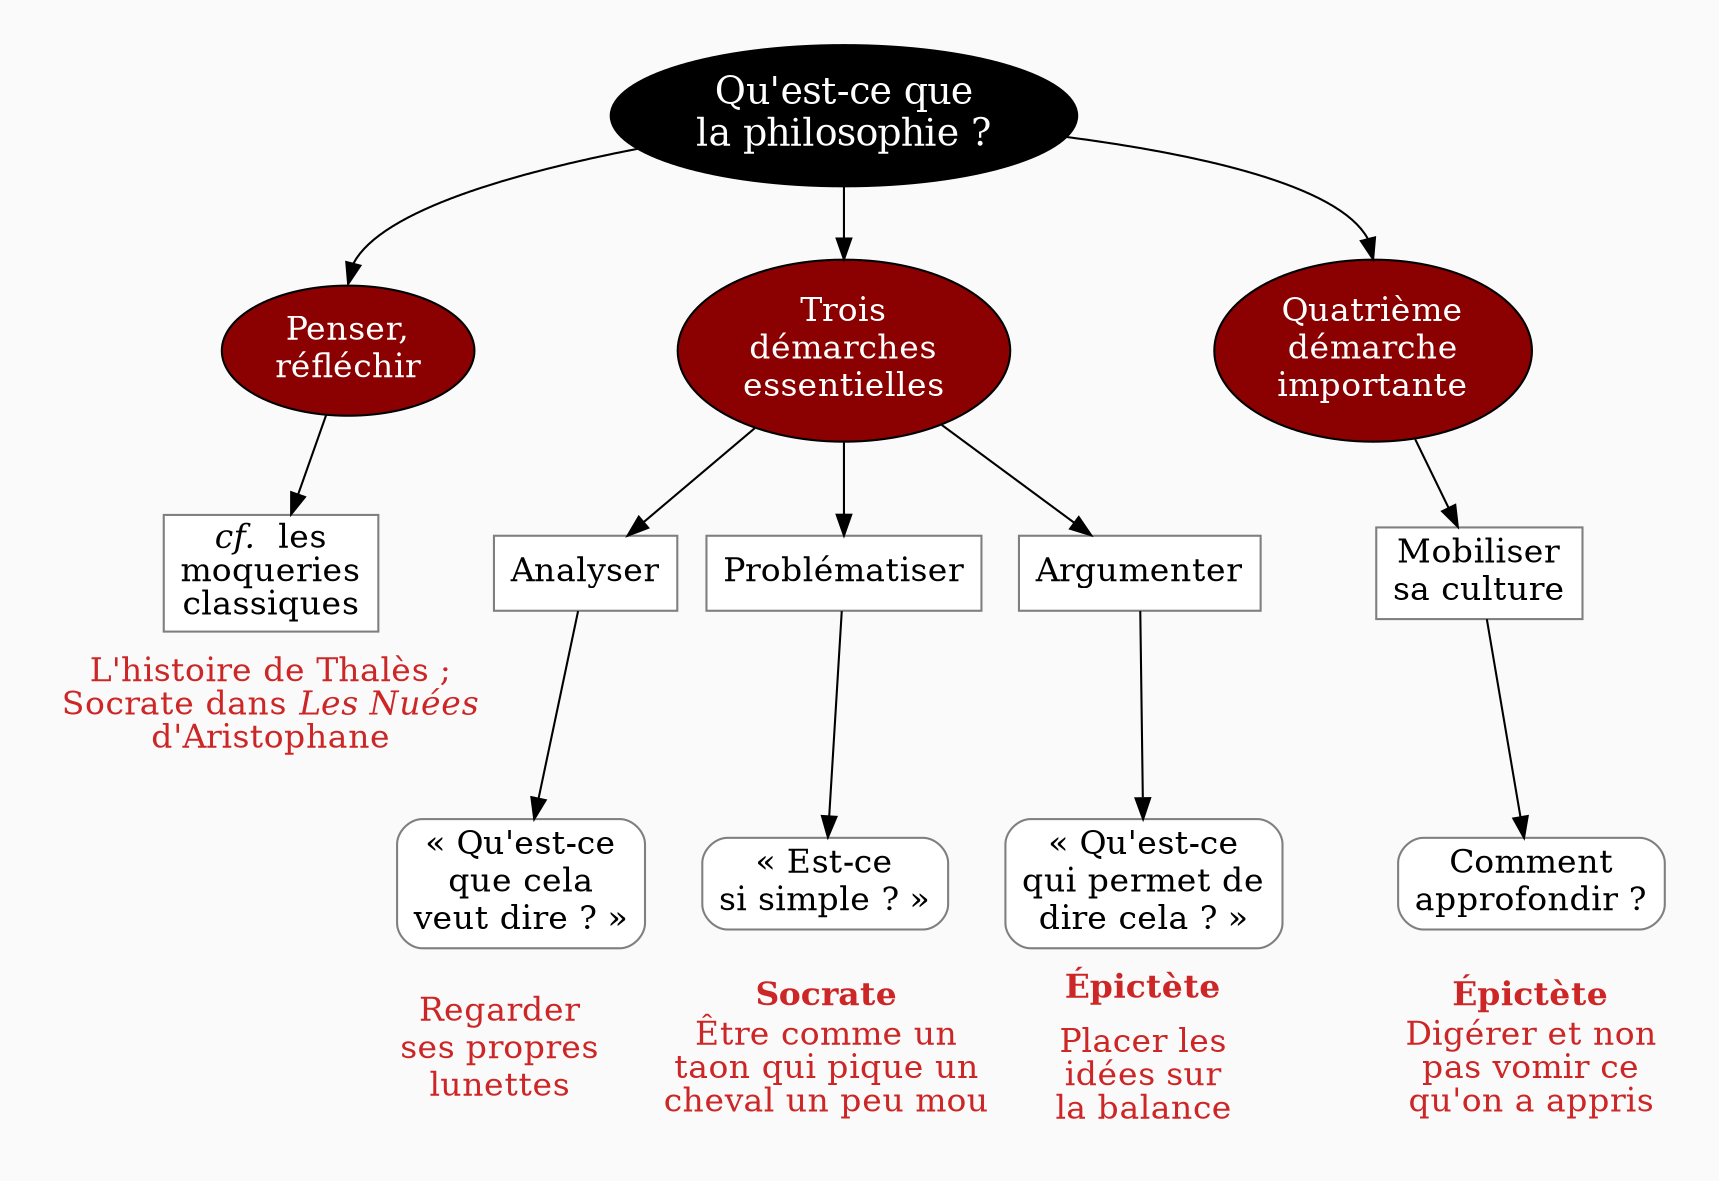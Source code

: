 digraph G {
//rankdir=LR
splines=true
//splines=curved
bgcolor=grey98
pad=0.3
style=filled
edge[minlen=4]
ranksep=0.1
nodesep=0.2 // valeur à changer ?

// NIVEAU 1
node[style=filled; fillcolor=12 ; fontcolor=white ; fontsize=18]
// a1[label=""]
a1[label="Qu'est-ce que
la philosophie ?"]



// NIVEAU 2
node[style=filled;fillcolor=red4;fontcolor=white; fontsize=16]
// b1[label=""]
a1->{
b1[label="Penser,
réfléchir"]
b2[label="Trois
démarches
essentielles"]    
b3[label="Quatrième
démarche
importante"]
}[headport=n]

{rank=same;b1->b2->b3[style=invis, minlen=7]}

// NIVEAU 3 (sans intermédiaire)
node [shape=box; style=filled;fillcolor=white;fontcolor=black;color=grey50]
// c1[label=""]
b1->c1
c1[label=<<i>cf.</i>  les<br/>
moqueries<br/>
classiques>]

b2->{c2,c3,c4}
c2[label="Analyser"]
c3[label="Problématiser"]
c4[label="Argumenter"]

b3->c5
c5[label="Mobiliser
sa culture"]

{rank=same;c1->c2[style=invis]}
{rank=same;c4->c5[style=invis]}

// INTERMEDIAIRE AVANT NIVEAU 3
node[style=filled;fillcolor=grey78;shape=oval]
// [arrowhead=none]
// bc1[label=""]

// NIVEAU 3 (avec intermédiaire)
node[style="filled";fillcolor=white;shape=box;color=grey50]
// c1[label=""]

// NIVEAU 4
node[style="filled, rounded";fillcolor=white;shape=box;color=grey50]
// d1[label=""]
c2->d1
d1[label="« Qu'est-ce
que cela
veut dire ? »"]
c3->d2
d2[label="« Est-ce
si simple ? »"]
c4->d3
d3[label="« Qu'est-ce
qui permet de
dire cela ? »"]

c5->d4
d4[label="Comment
approfondir ?"]


{rank=same;d1->d2->d3[style=invis,minlen=2]}
{rank=same;d3->d4[style=invis]}

// ETIQUETTES EN ROUGE
node[shape=plaintext;fontcolor=firebrick3;fillcolor=grey98]
// e1[label=< <B>= Titre</B><BR /><BR />Contenu<BR /> >]
// e1[label=""]
// ->e1[minlen=1;style=invis]

c1->e1[minlen=1;style=invis]

e1[label=<L'histoire de Thalès ;<br/>
Socrate dans <i>Les Nuées</i><br/>d'Aristophane>]

d1->e2[minlen=1;style=invis]
e2[label="Regarder
ses propres
lunettes"]

d2->e3[minlen=1;style=invis]
e3[label=<<b>Socrate</b><br/>
<font point-size="3"><br/></font>
Être comme un<br/>
taon qui pique un<br/>
cheval un peu mou>]

d3->e4[minlen=1;style=invis]
e4[label=<<b>Épictète</b><br/>
<font point-size="10"><br/></font>
Placer les<br/>
idées sur<br/>
la balance>]

d4->e5[minlen=1;style=invis]
e5[label=<<b>Épictète</b><br/>
<font point-size="3"><br/></font>
Digérer et non<br/>
pas vomir ce<br/>
qu'on a appris>]



// Remarques
node[color=blue;shape=box;style=filled;margin=0.07;fontcolor=black;fontsize=13]
edge[color=blue;arrowhead="none";xlabel="";style=dashed]
// r1[label=""]
// {rank=same;->r1}
// {rank=same;r1->[dir=back]}


}

